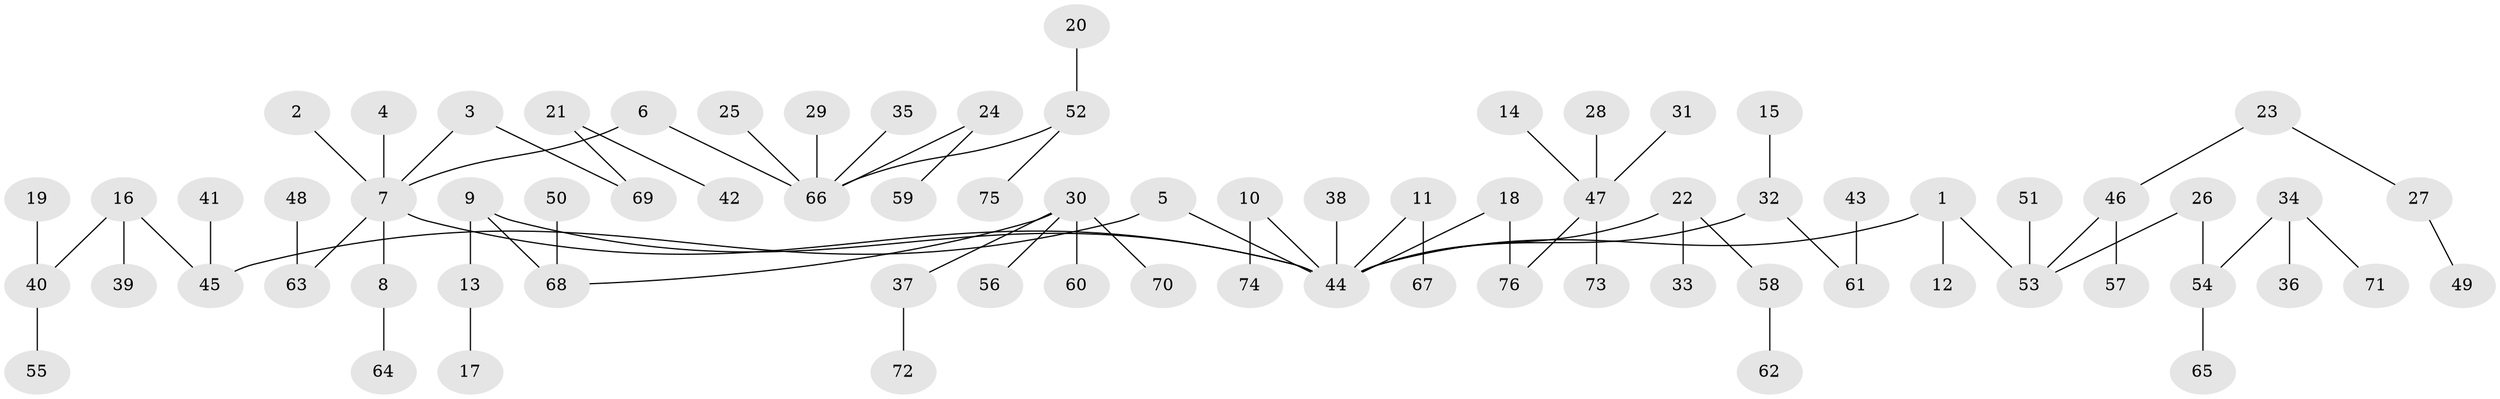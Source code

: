 // original degree distribution, {12: 0.008, 8: 0.016, 3: 0.088, 1: 0.52, 2: 0.272, 4: 0.064, 5: 0.016, 6: 0.016}
// Generated by graph-tools (version 1.1) at 2025/37/03/04/25 23:37:17]
// undirected, 76 vertices, 75 edges
graph export_dot {
  node [color=gray90,style=filled];
  1;
  2;
  3;
  4;
  5;
  6;
  7;
  8;
  9;
  10;
  11;
  12;
  13;
  14;
  15;
  16;
  17;
  18;
  19;
  20;
  21;
  22;
  23;
  24;
  25;
  26;
  27;
  28;
  29;
  30;
  31;
  32;
  33;
  34;
  35;
  36;
  37;
  38;
  39;
  40;
  41;
  42;
  43;
  44;
  45;
  46;
  47;
  48;
  49;
  50;
  51;
  52;
  53;
  54;
  55;
  56;
  57;
  58;
  59;
  60;
  61;
  62;
  63;
  64;
  65;
  66;
  67;
  68;
  69;
  70;
  71;
  72;
  73;
  74;
  75;
  76;
  1 -- 12 [weight=1.0];
  1 -- 44 [weight=1.0];
  1 -- 53 [weight=1.0];
  2 -- 7 [weight=1.0];
  3 -- 7 [weight=1.0];
  3 -- 69 [weight=1.0];
  4 -- 7 [weight=1.0];
  5 -- 44 [weight=1.0];
  5 -- 45 [weight=1.0];
  6 -- 7 [weight=1.0];
  6 -- 66 [weight=1.0];
  7 -- 8 [weight=1.0];
  7 -- 44 [weight=1.0];
  7 -- 63 [weight=1.0];
  8 -- 64 [weight=1.0];
  9 -- 13 [weight=1.0];
  9 -- 44 [weight=1.0];
  9 -- 68 [weight=1.0];
  10 -- 44 [weight=1.0];
  10 -- 74 [weight=1.0];
  11 -- 44 [weight=1.0];
  11 -- 67 [weight=1.0];
  13 -- 17 [weight=1.0];
  14 -- 47 [weight=1.0];
  15 -- 32 [weight=1.0];
  16 -- 39 [weight=1.0];
  16 -- 40 [weight=1.0];
  16 -- 45 [weight=1.0];
  18 -- 44 [weight=1.0];
  18 -- 76 [weight=1.0];
  19 -- 40 [weight=1.0];
  20 -- 52 [weight=1.0];
  21 -- 42 [weight=1.0];
  21 -- 69 [weight=1.0];
  22 -- 33 [weight=1.0];
  22 -- 44 [weight=1.0];
  22 -- 58 [weight=1.0];
  23 -- 27 [weight=1.0];
  23 -- 46 [weight=1.0];
  24 -- 59 [weight=1.0];
  24 -- 66 [weight=1.0];
  25 -- 66 [weight=1.0];
  26 -- 53 [weight=1.0];
  26 -- 54 [weight=1.0];
  27 -- 49 [weight=1.0];
  28 -- 47 [weight=1.0];
  29 -- 66 [weight=1.0];
  30 -- 37 [weight=1.0];
  30 -- 56 [weight=1.0];
  30 -- 60 [weight=1.0];
  30 -- 68 [weight=1.0];
  30 -- 70 [weight=1.0];
  31 -- 47 [weight=1.0];
  32 -- 44 [weight=1.0];
  32 -- 61 [weight=1.0];
  34 -- 36 [weight=1.0];
  34 -- 54 [weight=1.0];
  34 -- 71 [weight=1.0];
  35 -- 66 [weight=1.0];
  37 -- 72 [weight=1.0];
  38 -- 44 [weight=1.0];
  40 -- 55 [weight=1.0];
  41 -- 45 [weight=1.0];
  43 -- 61 [weight=1.0];
  46 -- 53 [weight=1.0];
  46 -- 57 [weight=1.0];
  47 -- 73 [weight=1.0];
  47 -- 76 [weight=1.0];
  48 -- 63 [weight=1.0];
  50 -- 68 [weight=1.0];
  51 -- 53 [weight=1.0];
  52 -- 66 [weight=1.0];
  52 -- 75 [weight=1.0];
  54 -- 65 [weight=1.0];
  58 -- 62 [weight=1.0];
}
